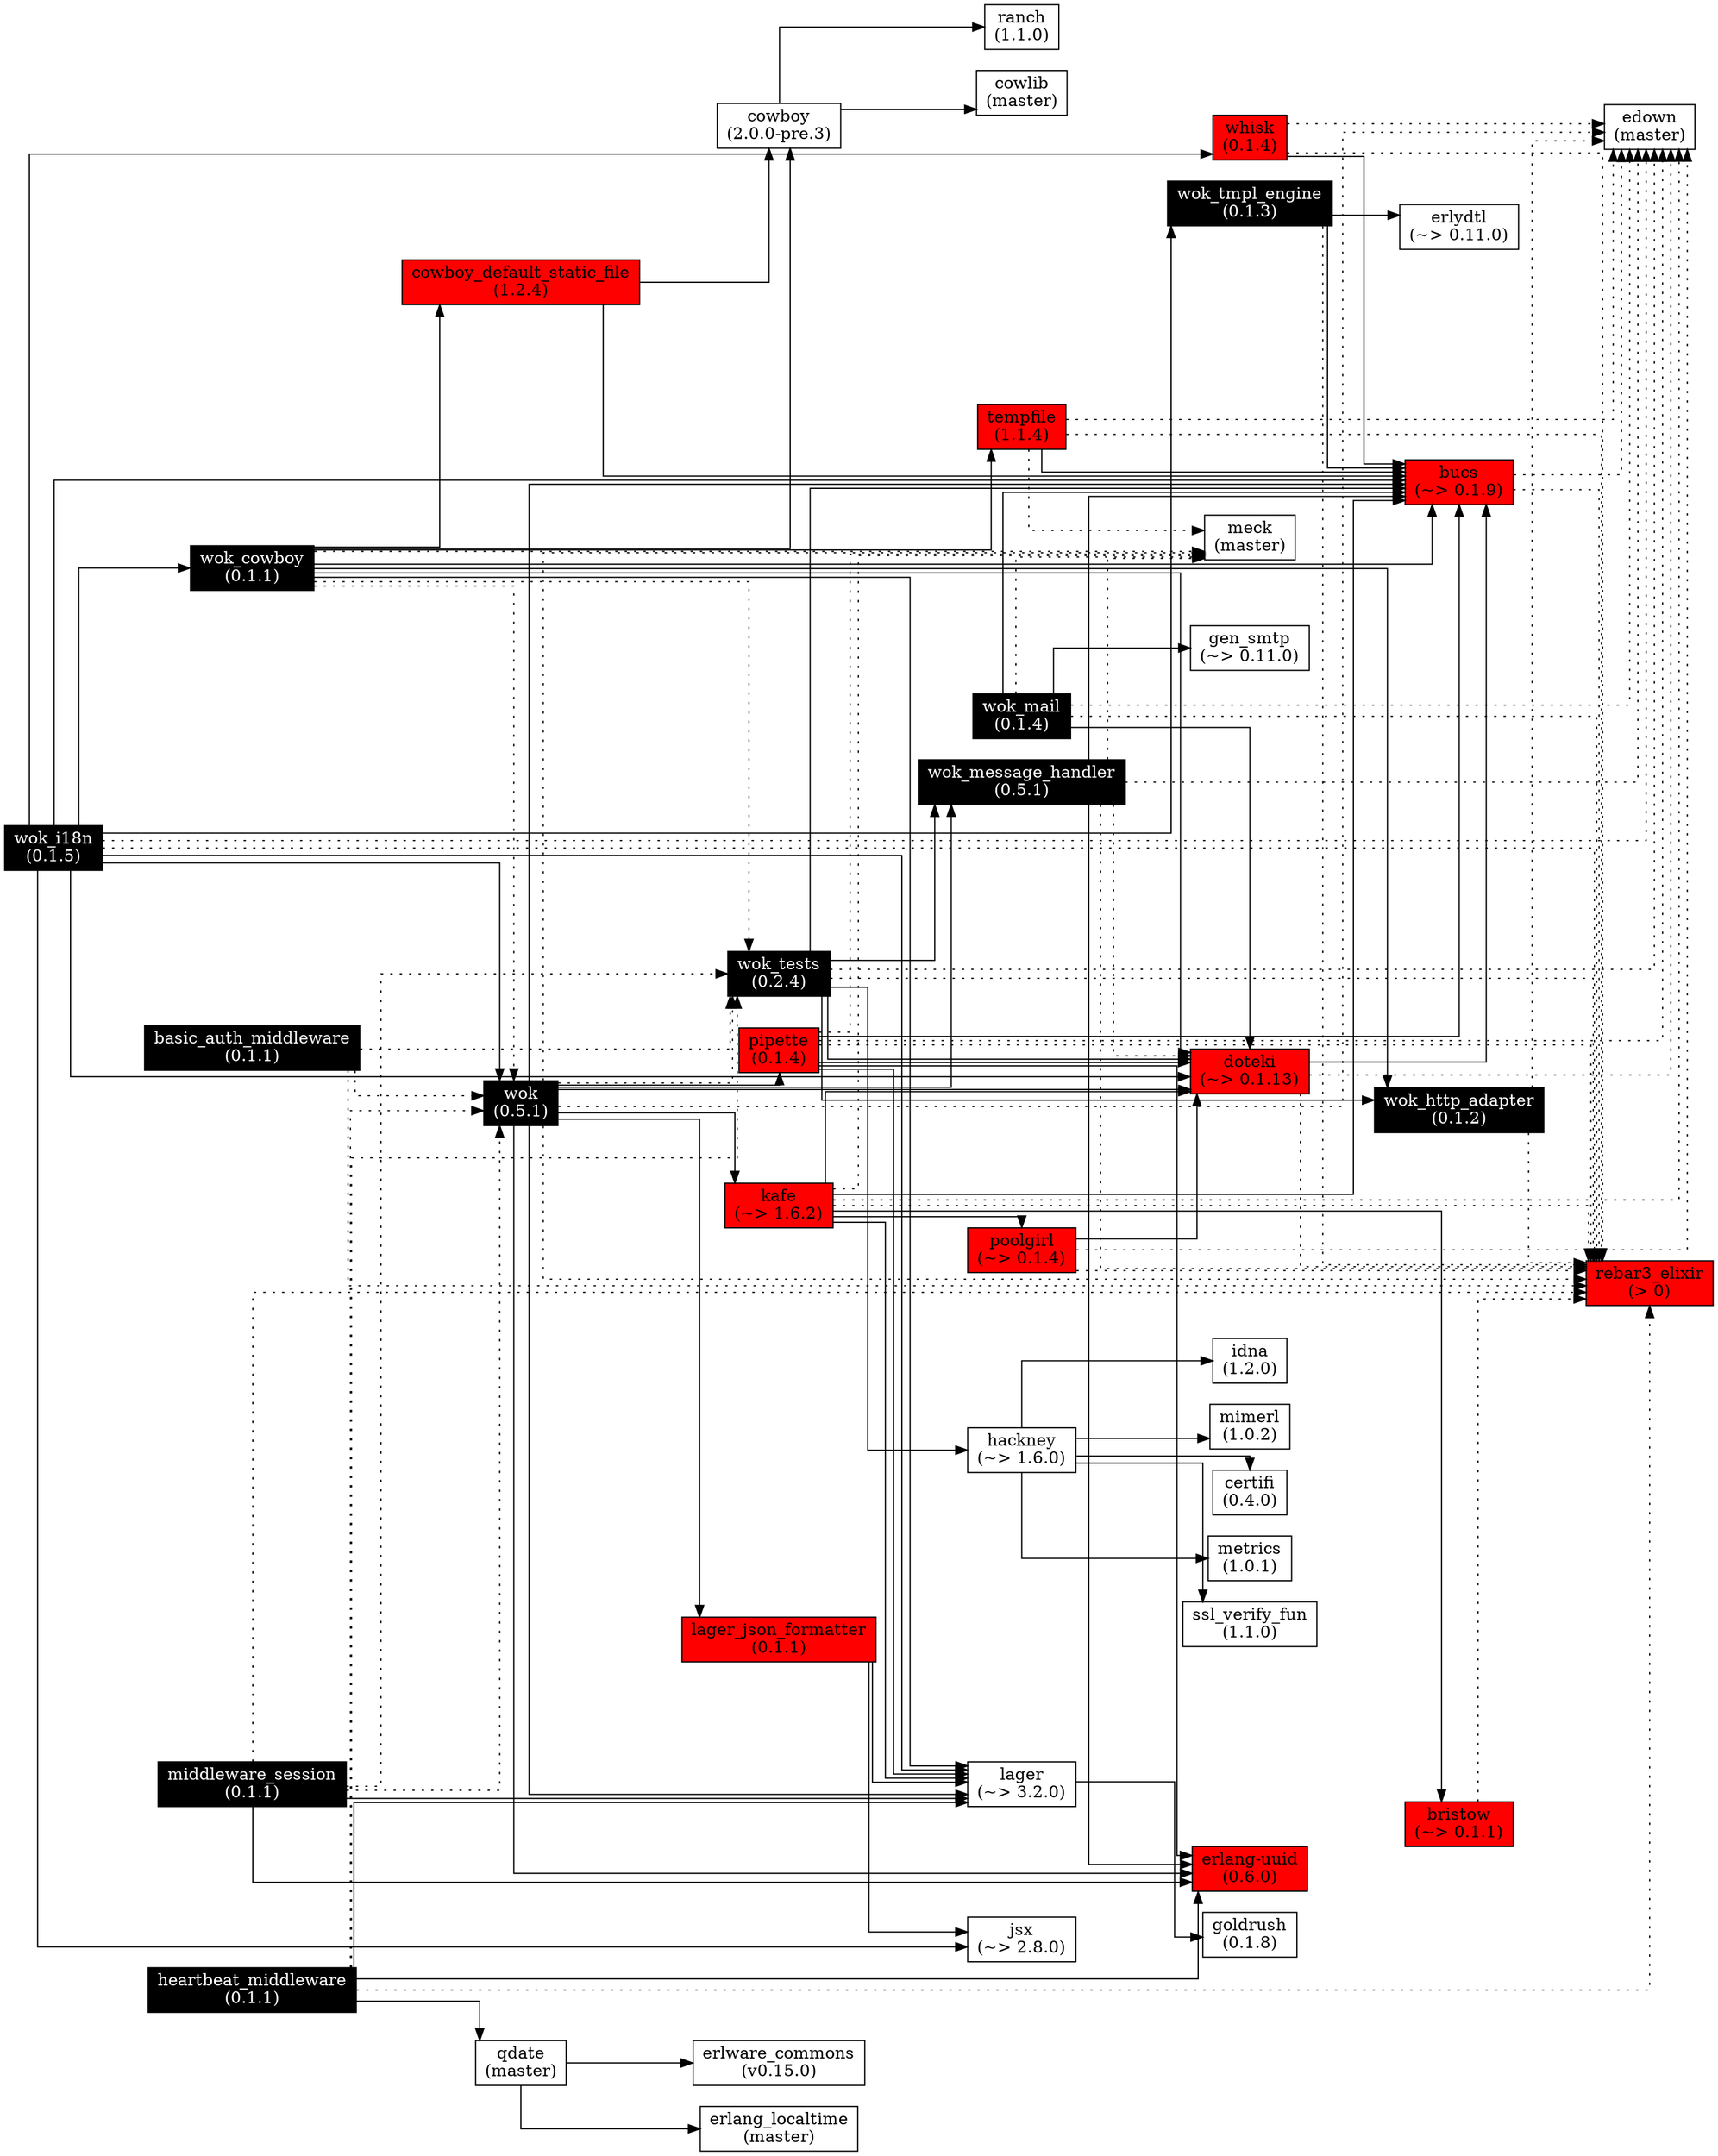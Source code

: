 digraph wok_deps {
  node[shape=box];
  graph[
    remincross=true;
    splines=ortho;
    rankdir=LR;
  ]

  wok_http_adapter[label="wok_http_adapter\n(0.1.2)", fontcolor="white", style="filled", fillcolor="black"];
  bucs[label="bucs\n(~> 0.1.9)", style="filled", fillcolor="red"];
  bristow[label="bristow\n(~> 0.1.1)", style="filled", fillcolor="red"];
  uuid[label="erlang-uuid\n(0.6.0)", style="filled", fillcolor="red"];
  doteki[label="doteki\n(~> 0.1.13)", style="filled", fillcolor="red"];
  wok_tmpl_engine[label="wok_tmpl_engine\n(0.1.3)", fontcolor="white", style="filled", fillcolor="black"];
  whisk[label="whisk\n(0.1.4)", style="filled", fillcolor="red"];
  tempfile[label="tempfile\n(1.1.4)", style="filled", fillcolor="red"];
  wok_mail[label="wok_mail\n(0.1.4)", fontcolor="white", style="filled", fillcolor="black"];
  poolgirl[label="poolgirl\n(~> 0.1.4)", style="filled", fillcolor="red"];
  wok_message_handler[label="wok_message_handler\n(0.5.1)", fontcolor="white", style="filled", fillcolor="black"];
  lager_json_formatter[label="lager_json_formatter\n(0.1.1)", style="filled", fillcolor="red"];
  pipette[label="pipette\n(0.1.4)", style="filled", fillcolor="red"];
  kafe[label="kafe\n(~> 1.6.2)", style="filled", fillcolor="red"];
  wok_tests[label="wok_tests\n(0.2.4)", fontcolor="white", style="filled", fillcolor="black"];
  cowboy_default_static_file[label="cowboy_default_static_file\n(1.2.4)", style="filled", fillcolor="red"];

  wok[label="wok\n(0.5.1)", fontcolor="white", style="filled", fillcolor="black"];

  middleware_session[label="middleware_session\n(0.1.1)", fontcolor="white", style="filled", fillcolor="black"];
  heartbeat_middleware[label="heartbeat_middleware\n(0.1.1)", fontcolor="white", style="filled", fillcolor="black"];
  basic_auth_middleware[label="basic_auth_middleware\n(0.1.1)", fontcolor="white", style="filled", fillcolor="black"];
  wok_cowboy[label="wok_cowboy\n(0.1.1)", fontcolor="white", style="filled", fillcolor="black"];
  wok_i18n[label="wok_i18n\n(0.1.5)", fontcolor="white", style="filled", fillcolor="black"];

  lager[label="lager\n(~> 3.2.0)"];
  cowboy[label="cowboy\n(2.0.0-pre.3)"];
  rebar3_elixir[label="rebar3_elixir\n(> 0)", style="filled", fillcolor="red"];
  meck[label="meck\n(master)"];
  edown[label="edown\n(master)"];
  goldrush[label="goldrush\n(0.1.8)"];
  jsx[label="jsx\n(~> 2.8.0)"];
  cowlib[label="cowlib\n(master)"];
  ranch[label="ranch\n(1.1.0)"];
  hackney[label="hackney\n(~> 1.6.0)"];
  idna[label="idna\n(1.2.0)"];
  mimerl[label="mimerl\n(1.0.2)"];
  certifi[label="certifi\n(0.4.0)"];
  metrics[label="metrics\n(1.0.1)"];
  ssl_verify_fun[label="ssl_verify_fun\n(1.1.0)"];
  gen_smtp[label="gen_smtp\n(~> 0.11.0)"];
  erlydtl[label="erlydtl\n(~> 0.11.0)"];
  qdate[label="qdate\n(master)"];
  erlware_commons[label="erlware_commons\n(v0.15.0)"];
  erlang_localtime[label="erlang_localtime\n(master)"];

  wok -> lager;
  wok -> lager_json_formatter
  wok -> wok_message_handler;
  wok -> pipette;
  wok -> kafe;
  wok -> bucs;
  wok -> doteki;
  wok -> uuid;
  wok-> rebar3_elixir[style=dotted];
  wok -> meck[style=dotted];
  wok -> wok_tests[style=dotted];
  wok -> edown[style=dotted];

  wok_cowboy -> lager;
  wok_cowboy -> wok_http_adapter;
  wok_cowboy -> cowboy;
  wok_cowboy -> cowboy_default_static_file;
  wok_cowboy -> bucs;
  wok_cowboy -> doteki;
  wok_cowboy -> tempfile;
  wok_cowboy -> meck[style=dotted];
  wok_cowboy -> wok_tests[style=dotted];
  wok_cowboy -> wok[style=dotted];

  lager -> goldrush;

  lager_json_formatter -> lager;
  lager_json_formatter -> jsx;

  wok_http_adapter -> edown[style=dotted];
  wok_http_adapter -> rebar3_elixir[style=dotted];

  wok_message_handler -> bucs;
  wok_message_handler -> uuid;
  wok_message_handler -> meck[style=dotted];
  wok_message_handler -> doteki[style=dotted];
  wok_message_handler -> edown[style=dotted];
  wok_message_handler -> rebar3_elixir[style=dotted];

  pipette -> lager;
  pipette -> bucs;
  pipette -> doteki;
  pipette -> uuid;
  pipette -> meck[style=dotted];
  pipette -> edown[style=dotted];
  pipette -> rebar3_elixir[style=dotted];

  kafe -> lager;
  kafe -> bucs;
  kafe -> doteki;
  kafe -> poolgirl;
  kafe -> bristow;
  kafe -> meck[style=dotted];
  kafe -> edown[style=dotted];
  kafe -> rebar3_elixir[style=dotted];

  bristow -> rebar3_elixir[style=dotted];

  cowboy -> cowlib;
  cowboy -> ranch;

  cowboy_default_static_file -> bucs;
  cowboy_default_static_file -> cowboy;

  bucs -> edown[style=dotted];
  bucs -> rebar3_elixir[style=dotted];

  doteki -> bucs;
  doteki -> edown[style=dotted];
  doteki -> rebar3_elixir[style=dotted];

  tempfile -> bucs;
  tempfile -> meck[style=dotted];
  tempfile -> edown[style=dotted];
  tempfile -> rebar3_elixir[style=dotted];

  wok_tests -> bucs;
  wok_tests -> wok_http_adapter;
  wok_tests -> wok_message_handler;
  wok_tests -> doteki;
  wok_tests -> hackney;
  wok_tests -> edown[style=dotted];
  wok_tests -> rebar3_elixir[style=dotted];

  poolgirl -> doteki;
  poolgirl -> edown[style=dotted];
  poolgirl -> rebar3_elixir[style=dotted];

  hackney -> idna;
  hackney -> mimerl;
  hackney -> certifi;
  hackney -> metrics;
  hackney -> ssl_verify_fun;

  wok_mail -> bucs;
  wok_mail -> doteki;
  wok_mail -> gen_smtp;
  wok_mail -> meck[style=dotted];
  wok_mail -> edown[style=dotted];
  wok_mail -> rebar3_elixir[style=dotted];

  wok_i18n -> jsx;
  wok_i18n -> lager;
  wok_i18n -> wok_tmpl_engine;
  wok_i18n -> whisk;
  wok_i18n -> wok;
  wok_i18n -> bucs;
  wok_i18n -> doteki;
  wok_i18n -> wok_cowboy;
  wok_i18n -> edown[style=dotted];
  wok_i18n -> rebar3_elixir[style=dotted];

  wok_tmpl_engine -> bucs;
  wok_tmpl_engine -> erlydtl;
  wok_tmpl_engine -> rebar3_elixir[style=dotted];

  whisk -> bucs;
  whisk -> edown[style=dotted];
  whisk -> rebar3_elixir[style=dotted];

  basic_auth_middleware -> wok[style=dotted];
  basic_auth_middleware -> wok_tests[style=dotted];
  basic_auth_middleware -> rebar3_elixir[style=dotted];

  middleware_session -> lager;
  middleware_session -> uuid;
  middleware_session -> wok[style=dotted];
  middleware_session -> wok_tests[style=dotted];
  middleware_session -> rebar3_elixir[style=dotted];

  heartbeat_middleware -> lager;
  heartbeat_middleware -> uuid;
  heartbeat_middleware -> qdate;
  heartbeat_middleware -> wok[style=dotted];
  heartbeat_middleware -> wok_tests[style=dotted];
  heartbeat_middleware -> rebar3_elixir[style=dotted];

  qdate -> erlware_commons;
  qdate -> erlang_localtime;
}
